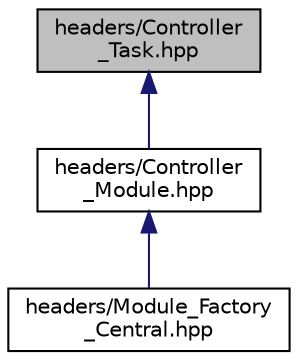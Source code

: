 digraph "headers/Controller_Task.hpp"
{
 // LATEX_PDF_SIZE
  edge [fontname="Helvetica",fontsize="10",labelfontname="Helvetica",labelfontsize="10"];
  node [fontname="Helvetica",fontsize="10",shape=record];
  Node4 [label="headers/Controller\l_Task.hpp",height=0.2,width=0.4,color="black", fillcolor="grey75", style="filled", fontcolor="black",tooltip="Task of the controller module."];
  Node4 -> Node5 [dir="back",color="midnightblue",fontsize="10",style="solid",fontname="Helvetica"];
  Node5 [label="headers/Controller\l_Module.hpp",height=0.2,width=0.4,color="black", fillcolor="white", style="filled",URL="$df/dc9/_controller___module_8hpp.html",tooltip="Module of the controllers. Create components and store the task to update and initialize each compone..."];
  Node5 -> Node6 [dir="back",color="midnightblue",fontsize="10",style="solid",fontname="Helvetica"];
  Node6 [label="headers/Module_Factory\l_Central.hpp",height=0.2,width=0.4,color="black", fillcolor="white", style="filled",URL="$da/dc1/_module___factory___central_8hpp.html",tooltip="Patch to the problem of auto-registration of static members in cpp files. Registers and stores the mo..."];
}
